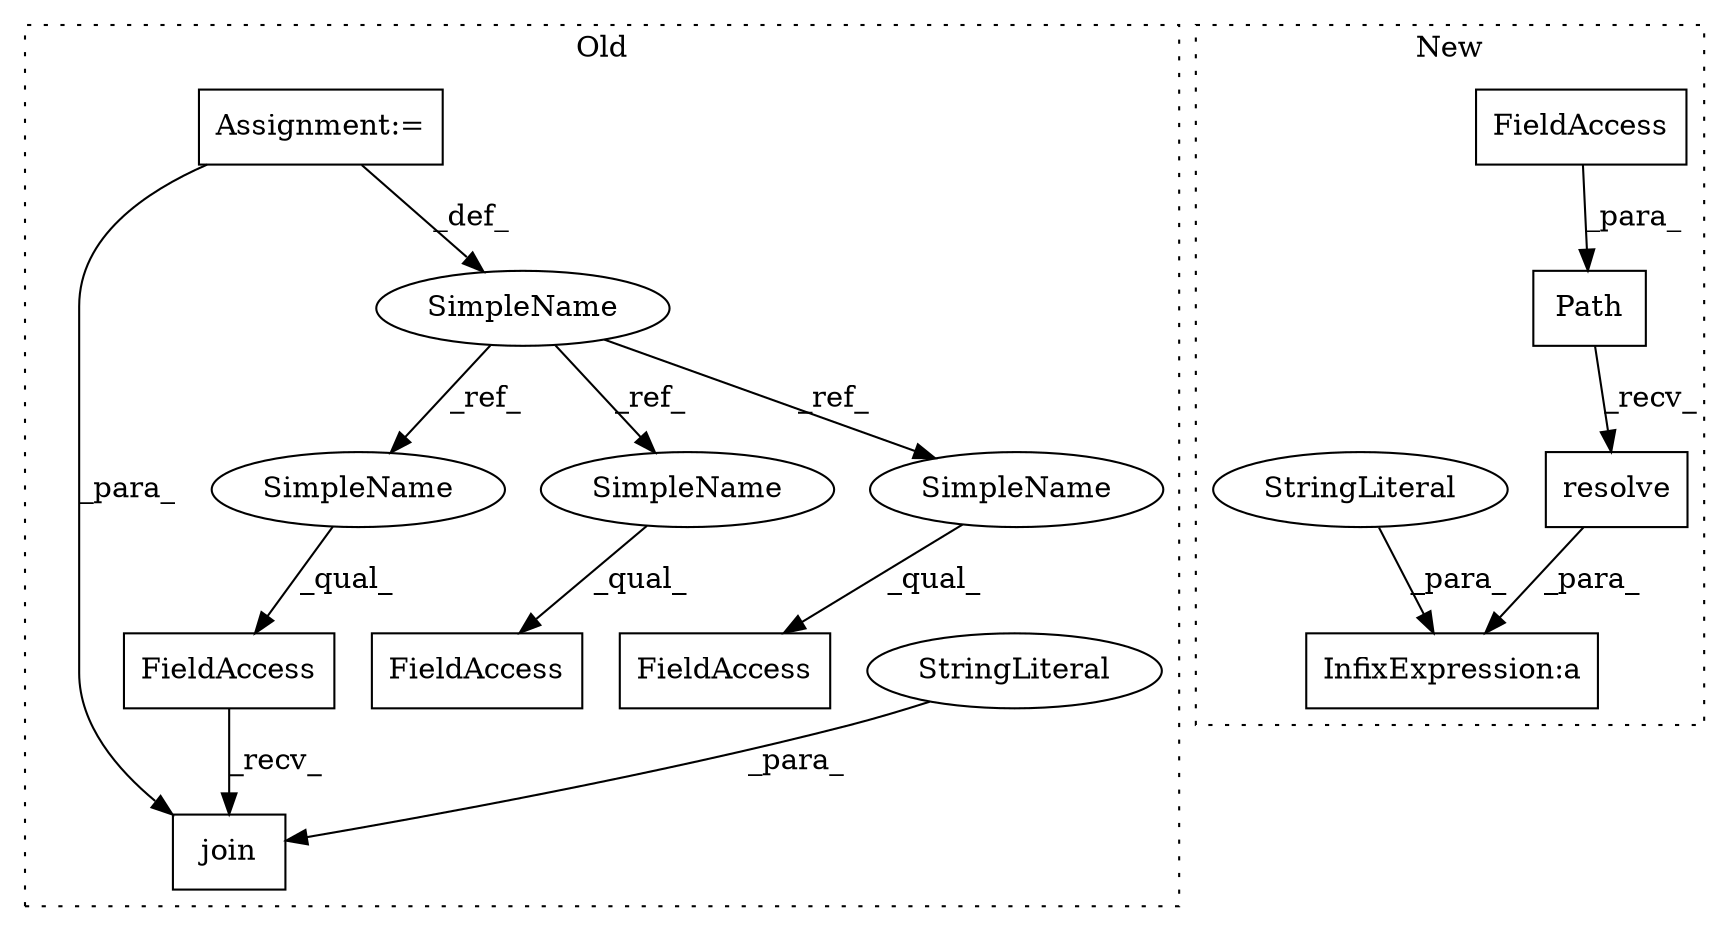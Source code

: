 digraph G {
subgraph cluster0 {
1 [label="join" a="32" s="526,608" l="5,1" shape="box"];
3 [label="FieldAccess" a="22" s="518" l="7" shape="box"];
4 [label="StringLiteral" a="45" s="581" l="15" shape="ellipse"];
9 [label="SimpleName" a="42" s="412" l="2" shape="ellipse"];
10 [label="FieldAccess" a="22" s="547" l="7" shape="box"];
11 [label="FieldAccess" a="22" s="531" l="7" shape="box"];
12 [label="Assignment:=" a="7" s="412" l="2" shape="box"];
13 [label="SimpleName" a="42" s="518" l="2" shape="ellipse"];
14 [label="SimpleName" a="42" s="547" l="2" shape="ellipse"];
15 [label="SimpleName" a="42" s="531" l="2" shape="ellipse"];
label = "Old";
style="dotted";
}
subgraph cluster1 {
2 [label="resolve" a="32" s="531" l="9" shape="box"];
5 [label="Path" a="32" s="516,529" l="5,1" shape="box"];
6 [label="FieldAccess" a="22" s="521" l="8" shape="box"];
7 [label="InfixExpression:a" a="27" s="547" l="3" shape="box"];
8 [label="StringLiteral" a="45" s="550" l="6" shape="ellipse"];
label = "New";
style="dotted";
}
2 -> 7 [label="_para_"];
3 -> 1 [label="_recv_"];
4 -> 1 [label="_para_"];
5 -> 2 [label="_recv_"];
6 -> 5 [label="_para_"];
8 -> 7 [label="_para_"];
9 -> 15 [label="_ref_"];
9 -> 14 [label="_ref_"];
9 -> 13 [label="_ref_"];
12 -> 9 [label="_def_"];
12 -> 1 [label="_para_"];
13 -> 3 [label="_qual_"];
14 -> 10 [label="_qual_"];
15 -> 11 [label="_qual_"];
}
